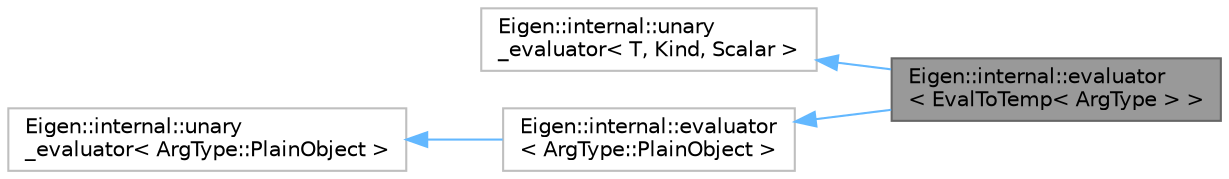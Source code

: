 digraph "Eigen::internal::evaluator&lt; EvalToTemp&lt; ArgType &gt; &gt;"
{
 // LATEX_PDF_SIZE
  bgcolor="transparent";
  edge [fontname=Helvetica,fontsize=10,labelfontname=Helvetica,labelfontsize=10];
  node [fontname=Helvetica,fontsize=10,shape=box,height=0.2,width=0.4];
  rankdir="LR";
  Node1 [id="Node000001",label="Eigen::internal::evaluator\l\< EvalToTemp\< ArgType \> \>",height=0.2,width=0.4,color="gray40", fillcolor="grey60", style="filled", fontcolor="black",tooltip=" "];
  Node2 -> Node1 [id="edge4_Node000001_Node000002",dir="back",color="steelblue1",style="solid",tooltip=" "];
  Node2 [id="Node000002",label="Eigen::internal::unary\l_evaluator\< T, Kind, Scalar \>",height=0.2,width=0.4,color="grey75", fillcolor="white", style="filled",URL="$structEigen_1_1internal_1_1unary__evaluator.html",tooltip=" "];
  Node3 -> Node1 [id="edge5_Node000001_Node000003",dir="back",color="steelblue1",style="solid",tooltip=" "];
  Node3 [id="Node000003",label="Eigen::internal::evaluator\l\< ArgType::PlainObject \>",height=0.2,width=0.4,color="grey75", fillcolor="white", style="filled",URL="$structEigen_1_1internal_1_1evaluator.html",tooltip=" "];
  Node4 -> Node3 [id="edge6_Node000003_Node000004",dir="back",color="steelblue1",style="solid",tooltip=" "];
  Node4 [id="Node000004",label="Eigen::internal::unary\l_evaluator\< ArgType::PlainObject \>",height=0.2,width=0.4,color="grey75", fillcolor="white", style="filled",URL="$structEigen_1_1internal_1_1unary__evaluator.html",tooltip=" "];
}
